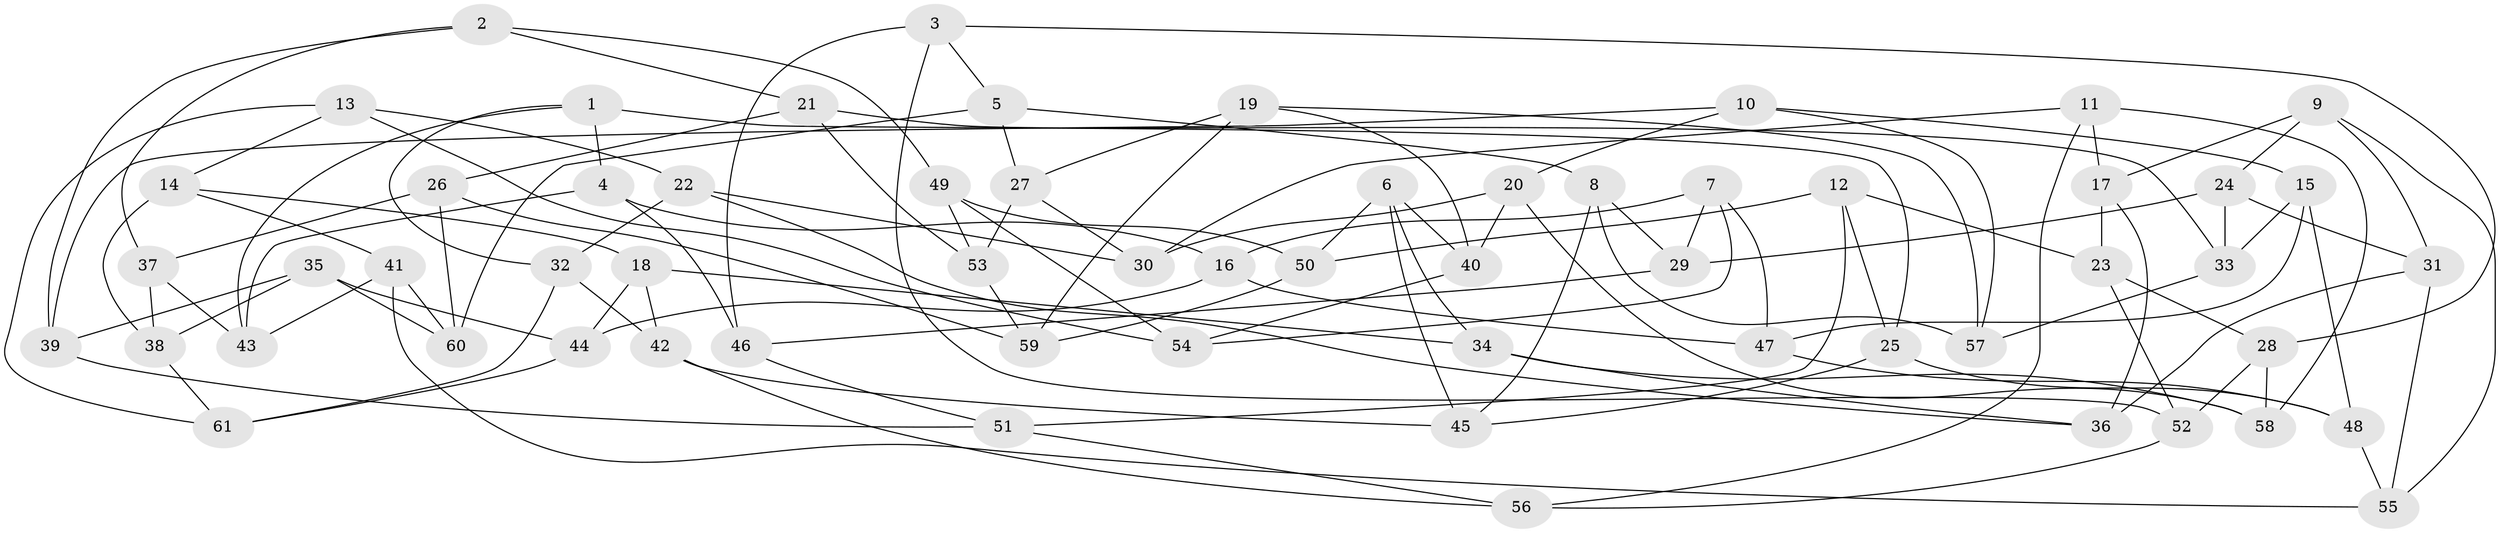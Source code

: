 // coarse degree distribution, {4: 0.6486486486486487, 8: 0.08108108108108109, 7: 0.08108108108108109, 9: 0.02702702702702703, 3: 0.16216216216216217}
// Generated by graph-tools (version 1.1) at 2025/53/03/04/25 22:53:37]
// undirected, 61 vertices, 122 edges
graph export_dot {
  node [color=gray90,style=filled];
  1;
  2;
  3;
  4;
  5;
  6;
  7;
  8;
  9;
  10;
  11;
  12;
  13;
  14;
  15;
  16;
  17;
  18;
  19;
  20;
  21;
  22;
  23;
  24;
  25;
  26;
  27;
  28;
  29;
  30;
  31;
  32;
  33;
  34;
  35;
  36;
  37;
  38;
  39;
  40;
  41;
  42;
  43;
  44;
  45;
  46;
  47;
  48;
  49;
  50;
  51;
  52;
  53;
  54;
  55;
  56;
  57;
  58;
  59;
  60;
  61;
  1 -- 43;
  1 -- 4;
  1 -- 25;
  1 -- 32;
  2 -- 39;
  2 -- 37;
  2 -- 21;
  2 -- 49;
  3 -- 28;
  3 -- 52;
  3 -- 46;
  3 -- 5;
  4 -- 16;
  4 -- 43;
  4 -- 46;
  5 -- 60;
  5 -- 27;
  5 -- 8;
  6 -- 50;
  6 -- 45;
  6 -- 34;
  6 -- 40;
  7 -- 29;
  7 -- 47;
  7 -- 54;
  7 -- 16;
  8 -- 57;
  8 -- 45;
  8 -- 29;
  9 -- 24;
  9 -- 17;
  9 -- 55;
  9 -- 31;
  10 -- 20;
  10 -- 15;
  10 -- 57;
  10 -- 39;
  11 -- 56;
  11 -- 17;
  11 -- 30;
  11 -- 58;
  12 -- 50;
  12 -- 25;
  12 -- 23;
  12 -- 51;
  13 -- 22;
  13 -- 54;
  13 -- 61;
  13 -- 14;
  14 -- 18;
  14 -- 38;
  14 -- 41;
  15 -- 48;
  15 -- 33;
  15 -- 47;
  16 -- 44;
  16 -- 47;
  17 -- 36;
  17 -- 23;
  18 -- 42;
  18 -- 34;
  18 -- 44;
  19 -- 57;
  19 -- 27;
  19 -- 40;
  19 -- 59;
  20 -- 58;
  20 -- 40;
  20 -- 30;
  21 -- 26;
  21 -- 33;
  21 -- 53;
  22 -- 30;
  22 -- 32;
  22 -- 36;
  23 -- 52;
  23 -- 28;
  24 -- 31;
  24 -- 33;
  24 -- 29;
  25 -- 45;
  25 -- 48;
  26 -- 59;
  26 -- 37;
  26 -- 60;
  27 -- 30;
  27 -- 53;
  28 -- 58;
  28 -- 52;
  29 -- 46;
  31 -- 36;
  31 -- 55;
  32 -- 61;
  32 -- 42;
  33 -- 57;
  34 -- 36;
  34 -- 58;
  35 -- 44;
  35 -- 39;
  35 -- 60;
  35 -- 38;
  37 -- 38;
  37 -- 43;
  38 -- 61;
  39 -- 51;
  40 -- 54;
  41 -- 55;
  41 -- 60;
  41 -- 43;
  42 -- 56;
  42 -- 45;
  44 -- 61;
  46 -- 51;
  47 -- 48;
  48 -- 55;
  49 -- 54;
  49 -- 53;
  49 -- 50;
  50 -- 59;
  51 -- 56;
  52 -- 56;
  53 -- 59;
}
